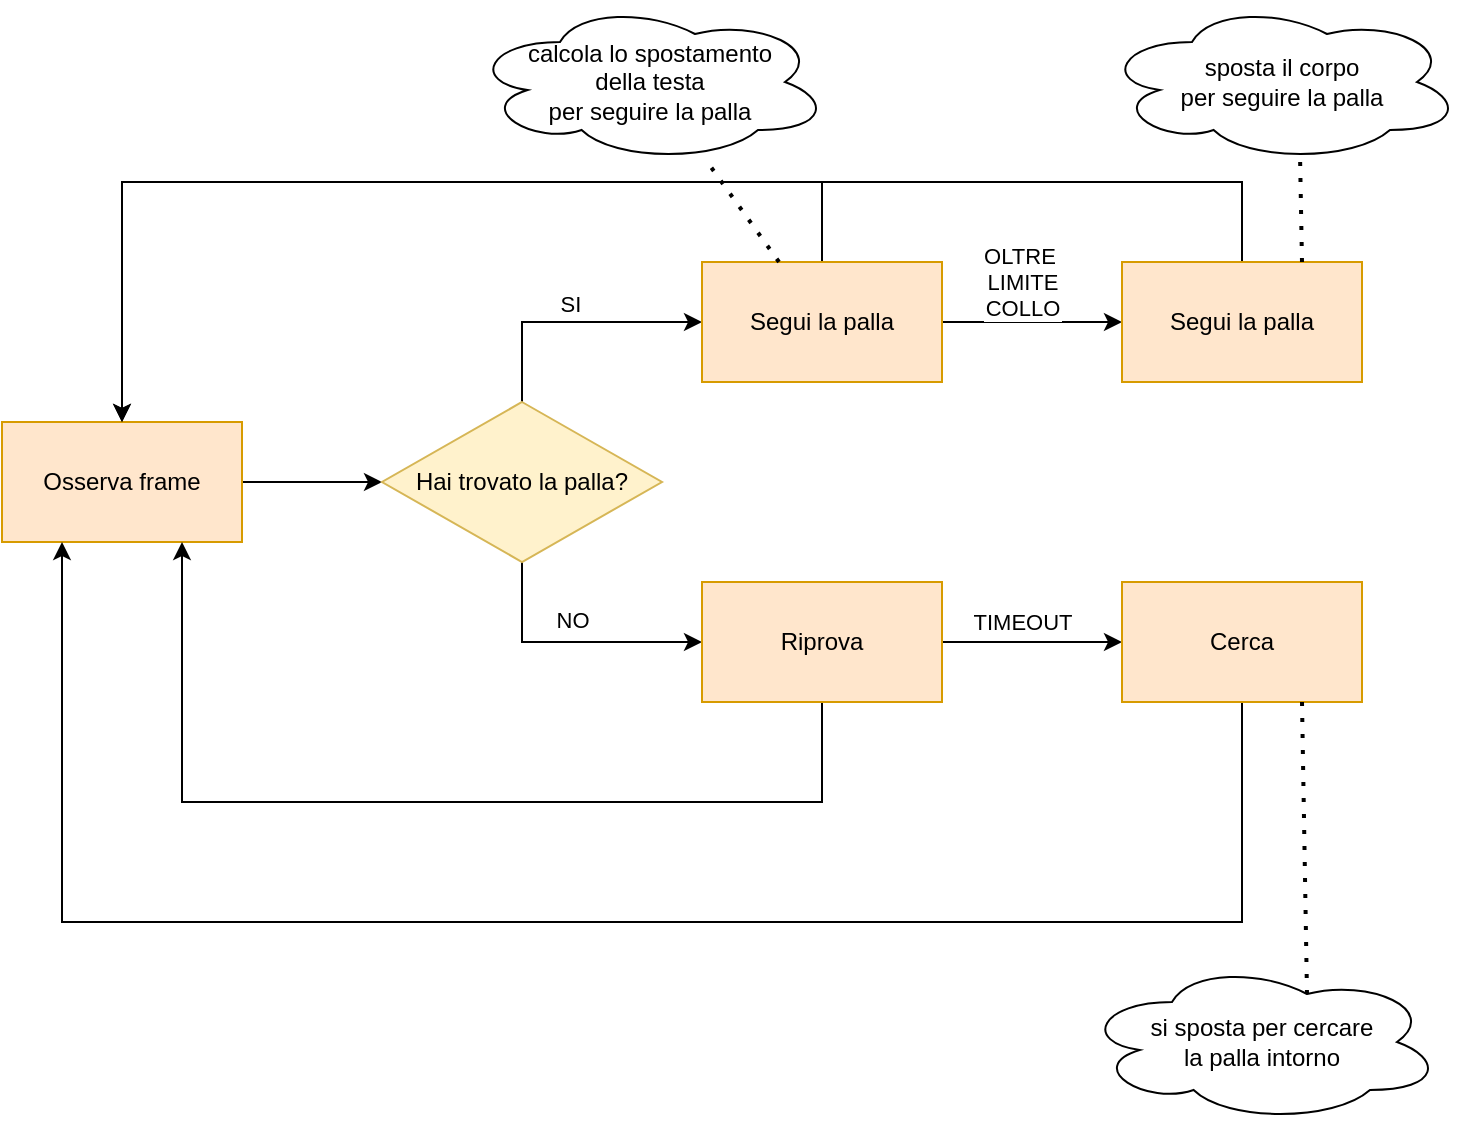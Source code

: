 <mxfile version="13.7.7" type="device"><diagram id="2fJvm3jnkRXWH-2hNTP9" name="Page-1"><mxGraphModel dx="1030" dy="650" grid="1" gridSize="10" guides="1" tooltips="1" connect="1" arrows="1" fold="1" page="1" pageScale="1" pageWidth="827" pageHeight="1169" math="0" shadow="0"><root><mxCell id="0"/><mxCell id="1" parent="0"/><mxCell id="hOKku2A2t45-x6j6kMru-3" style="edgeStyle=orthogonalEdgeStyle;rounded=0;orthogonalLoop=1;jettySize=auto;html=1;exitX=1;exitY=0.5;exitDx=0;exitDy=0;entryX=0;entryY=0.5;entryDx=0;entryDy=0;" edge="1" parent="1" source="hOKku2A2t45-x6j6kMru-1" target="hOKku2A2t45-x6j6kMru-2"><mxGeometry relative="1" as="geometry"/></mxCell><mxCell id="hOKku2A2t45-x6j6kMru-1" value="Osserva frame" style="rounded=0;whiteSpace=wrap;html=1;fillColor=#ffe6cc;strokeColor=#d79b00;" vertex="1" parent="1"><mxGeometry x="90" y="210" width="120" height="60" as="geometry"/></mxCell><mxCell id="hOKku2A2t45-x6j6kMru-5" style="edgeStyle=orthogonalEdgeStyle;rounded=0;orthogonalLoop=1;jettySize=auto;html=1;exitX=0.5;exitY=0;exitDx=0;exitDy=0;entryX=0;entryY=0.5;entryDx=0;entryDy=0;" edge="1" parent="1" source="hOKku2A2t45-x6j6kMru-2" target="hOKku2A2t45-x6j6kMru-4"><mxGeometry relative="1" as="geometry"/></mxCell><mxCell id="hOKku2A2t45-x6j6kMru-6" value="SI" style="edgeLabel;html=1;align=center;verticalAlign=middle;resizable=0;points=[];" vertex="1" connectable="0" parent="hOKku2A2t45-x6j6kMru-5"><mxGeometry x="-0.529" y="-12" relative="1" as="geometry"><mxPoint x="12" y="-19" as="offset"/></mxGeometry></mxCell><mxCell id="hOKku2A2t45-x6j6kMru-8" style="edgeStyle=orthogonalEdgeStyle;rounded=0;orthogonalLoop=1;jettySize=auto;html=1;exitX=0.5;exitY=1;exitDx=0;exitDy=0;entryX=0;entryY=0.5;entryDx=0;entryDy=0;" edge="1" parent="1" source="hOKku2A2t45-x6j6kMru-2" target="hOKku2A2t45-x6j6kMru-7"><mxGeometry relative="1" as="geometry"/></mxCell><mxCell id="hOKku2A2t45-x6j6kMru-9" value="NO" style="edgeLabel;html=1;align=center;verticalAlign=middle;resizable=0;points=[];" vertex="1" connectable="0" parent="hOKku2A2t45-x6j6kMru-8"><mxGeometry x="-0.554" y="25" relative="1" as="geometry"><mxPoint as="offset"/></mxGeometry></mxCell><mxCell id="hOKku2A2t45-x6j6kMru-2" value="Hai trovato la palla?" style="rhombus;whiteSpace=wrap;html=1;fillColor=#fff2cc;strokeColor=#d6b656;" vertex="1" parent="1"><mxGeometry x="280" y="200" width="140" height="80" as="geometry"/></mxCell><mxCell id="hOKku2A2t45-x6j6kMru-11" style="edgeStyle=orthogonalEdgeStyle;rounded=0;orthogonalLoop=1;jettySize=auto;html=1;exitX=0.5;exitY=0;exitDx=0;exitDy=0;entryX=0.5;entryY=0;entryDx=0;entryDy=0;" edge="1" parent="1" source="hOKku2A2t45-x6j6kMru-4" target="hOKku2A2t45-x6j6kMru-1"><mxGeometry relative="1" as="geometry"><Array as="points"><mxPoint x="500" y="90"/><mxPoint x="150" y="90"/></Array></mxGeometry></mxCell><mxCell id="hOKku2A2t45-x6j6kMru-20" value="OLTRE&amp;nbsp;&lt;br&gt;LIMITE&lt;br&gt;COLLO" style="edgeStyle=orthogonalEdgeStyle;rounded=0;orthogonalLoop=1;jettySize=auto;html=1;exitX=1;exitY=0.5;exitDx=0;exitDy=0;entryX=0;entryY=0.5;entryDx=0;entryDy=0;" edge="1" parent="1" source="hOKku2A2t45-x6j6kMru-4" target="hOKku2A2t45-x6j6kMru-19"><mxGeometry x="-0.111" y="20" relative="1" as="geometry"><mxPoint as="offset"/></mxGeometry></mxCell><mxCell id="hOKku2A2t45-x6j6kMru-4" value="Segui la palla" style="rounded=0;whiteSpace=wrap;html=1;fillColor=#ffe6cc;strokeColor=#d79b00;" vertex="1" parent="1"><mxGeometry x="440" y="130" width="120" height="60" as="geometry"/></mxCell><mxCell id="hOKku2A2t45-x6j6kMru-10" value="" style="edgeStyle=orthogonalEdgeStyle;rounded=0;orthogonalLoop=1;jettySize=auto;html=1;exitX=0.5;exitY=1;exitDx=0;exitDy=0;entryX=0.75;entryY=1;entryDx=0;entryDy=0;" edge="1" parent="1" source="hOKku2A2t45-x6j6kMru-7" target="hOKku2A2t45-x6j6kMru-1"><mxGeometry x="-0.547" y="-10" relative="1" as="geometry"><Array as="points"><mxPoint x="500" y="400"/><mxPoint x="180" y="400"/></Array><mxPoint as="offset"/></mxGeometry></mxCell><mxCell id="hOKku2A2t45-x6j6kMru-13" value="TIMEOUT" style="edgeStyle=orthogonalEdgeStyle;rounded=0;orthogonalLoop=1;jettySize=auto;html=1;exitX=1;exitY=0.5;exitDx=0;exitDy=0;" edge="1" parent="1" source="hOKku2A2t45-x6j6kMru-7" target="hOKku2A2t45-x6j6kMru-12"><mxGeometry x="-0.111" y="10" relative="1" as="geometry"><mxPoint as="offset"/></mxGeometry></mxCell><mxCell id="hOKku2A2t45-x6j6kMru-7" value="Riprova" style="rounded=0;whiteSpace=wrap;html=1;fillColor=#ffe6cc;strokeColor=#d79b00;" vertex="1" parent="1"><mxGeometry x="440" y="290" width="120" height="60" as="geometry"/></mxCell><mxCell id="hOKku2A2t45-x6j6kMru-14" style="edgeStyle=orthogonalEdgeStyle;rounded=0;orthogonalLoop=1;jettySize=auto;html=1;exitX=0.5;exitY=1;exitDx=0;exitDy=0;" edge="1" parent="1" source="hOKku2A2t45-x6j6kMru-12"><mxGeometry relative="1" as="geometry"><mxPoint x="120" y="270" as="targetPoint"/><Array as="points"><mxPoint x="710" y="460"/><mxPoint x="120" y="460"/></Array></mxGeometry></mxCell><mxCell id="hOKku2A2t45-x6j6kMru-12" value="Cerca" style="rounded=0;whiteSpace=wrap;html=1;fillColor=#ffe6cc;strokeColor=#d79b00;" vertex="1" parent="1"><mxGeometry x="650" y="290" width="120" height="60" as="geometry"/></mxCell><mxCell id="hOKku2A2t45-x6j6kMru-15" value="&lt;span&gt;calcola lo spostamento&lt;br&gt;della testa&lt;br&gt;per seguire la palla&lt;/span&gt;" style="ellipse;shape=cloud;whiteSpace=wrap;html=1;" vertex="1" parent="1"><mxGeometry x="324" width="180" height="80" as="geometry"/></mxCell><mxCell id="hOKku2A2t45-x6j6kMru-16" value="" style="endArrow=none;dashed=1;html=1;dashPattern=1 3;strokeWidth=2;" edge="1" parent="1" source="hOKku2A2t45-x6j6kMru-4" target="hOKku2A2t45-x6j6kMru-15"><mxGeometry width="50" height="50" relative="1" as="geometry"><mxPoint x="630" y="230" as="sourcePoint"/><mxPoint x="680" y="180" as="targetPoint"/></mxGeometry></mxCell><mxCell id="hOKku2A2t45-x6j6kMru-17" value="si sposta per cercare&lt;br&gt;la palla intorno" style="ellipse;shape=cloud;whiteSpace=wrap;html=1;" vertex="1" parent="1"><mxGeometry x="630" y="480" width="180" height="80" as="geometry"/></mxCell><mxCell id="hOKku2A2t45-x6j6kMru-18" value="" style="endArrow=none;dashed=1;html=1;dashPattern=1 3;strokeWidth=2;exitX=0.625;exitY=0.2;exitDx=0;exitDy=0;exitPerimeter=0;entryX=0.75;entryY=1;entryDx=0;entryDy=0;" edge="1" parent="1" source="hOKku2A2t45-x6j6kMru-17" target="hOKku2A2t45-x6j6kMru-12"><mxGeometry width="50" height="50" relative="1" as="geometry"><mxPoint x="370" y="500" as="sourcePoint"/><mxPoint x="420" y="450" as="targetPoint"/></mxGeometry></mxCell><mxCell id="hOKku2A2t45-x6j6kMru-21" style="edgeStyle=orthogonalEdgeStyle;rounded=0;orthogonalLoop=1;jettySize=auto;html=1;exitX=0.5;exitY=0;exitDx=0;exitDy=0;entryX=0.5;entryY=0;entryDx=0;entryDy=0;" edge="1" parent="1" source="hOKku2A2t45-x6j6kMru-19" target="hOKku2A2t45-x6j6kMru-1"><mxGeometry relative="1" as="geometry"><Array as="points"><mxPoint x="710" y="90"/><mxPoint x="150" y="90"/></Array></mxGeometry></mxCell><mxCell id="hOKku2A2t45-x6j6kMru-19" value="Segui la palla" style="rounded=0;whiteSpace=wrap;html=1;fillColor=#ffe6cc;strokeColor=#d79b00;" vertex="1" parent="1"><mxGeometry x="650" y="130" width="120" height="60" as="geometry"/></mxCell><mxCell id="hOKku2A2t45-x6j6kMru-22" value="sposta il corpo&lt;br&gt;per seguire la palla" style="ellipse;shape=cloud;whiteSpace=wrap;html=1;" vertex="1" parent="1"><mxGeometry x="640" width="180" height="80" as="geometry"/></mxCell><mxCell id="hOKku2A2t45-x6j6kMru-23" value="" style="endArrow=none;dashed=1;html=1;dashPattern=1 3;strokeWidth=2;exitX=0.75;exitY=0;exitDx=0;exitDy=0;entryX=0.55;entryY=0.95;entryDx=0;entryDy=0;entryPerimeter=0;" edge="1" parent="1" source="hOKku2A2t45-x6j6kMru-19" target="hOKku2A2t45-x6j6kMru-22"><mxGeometry width="50" height="50" relative="1" as="geometry"><mxPoint x="580" y="270" as="sourcePoint"/><mxPoint x="630" y="220" as="targetPoint"/></mxGeometry></mxCell></root></mxGraphModel></diagram></mxfile>